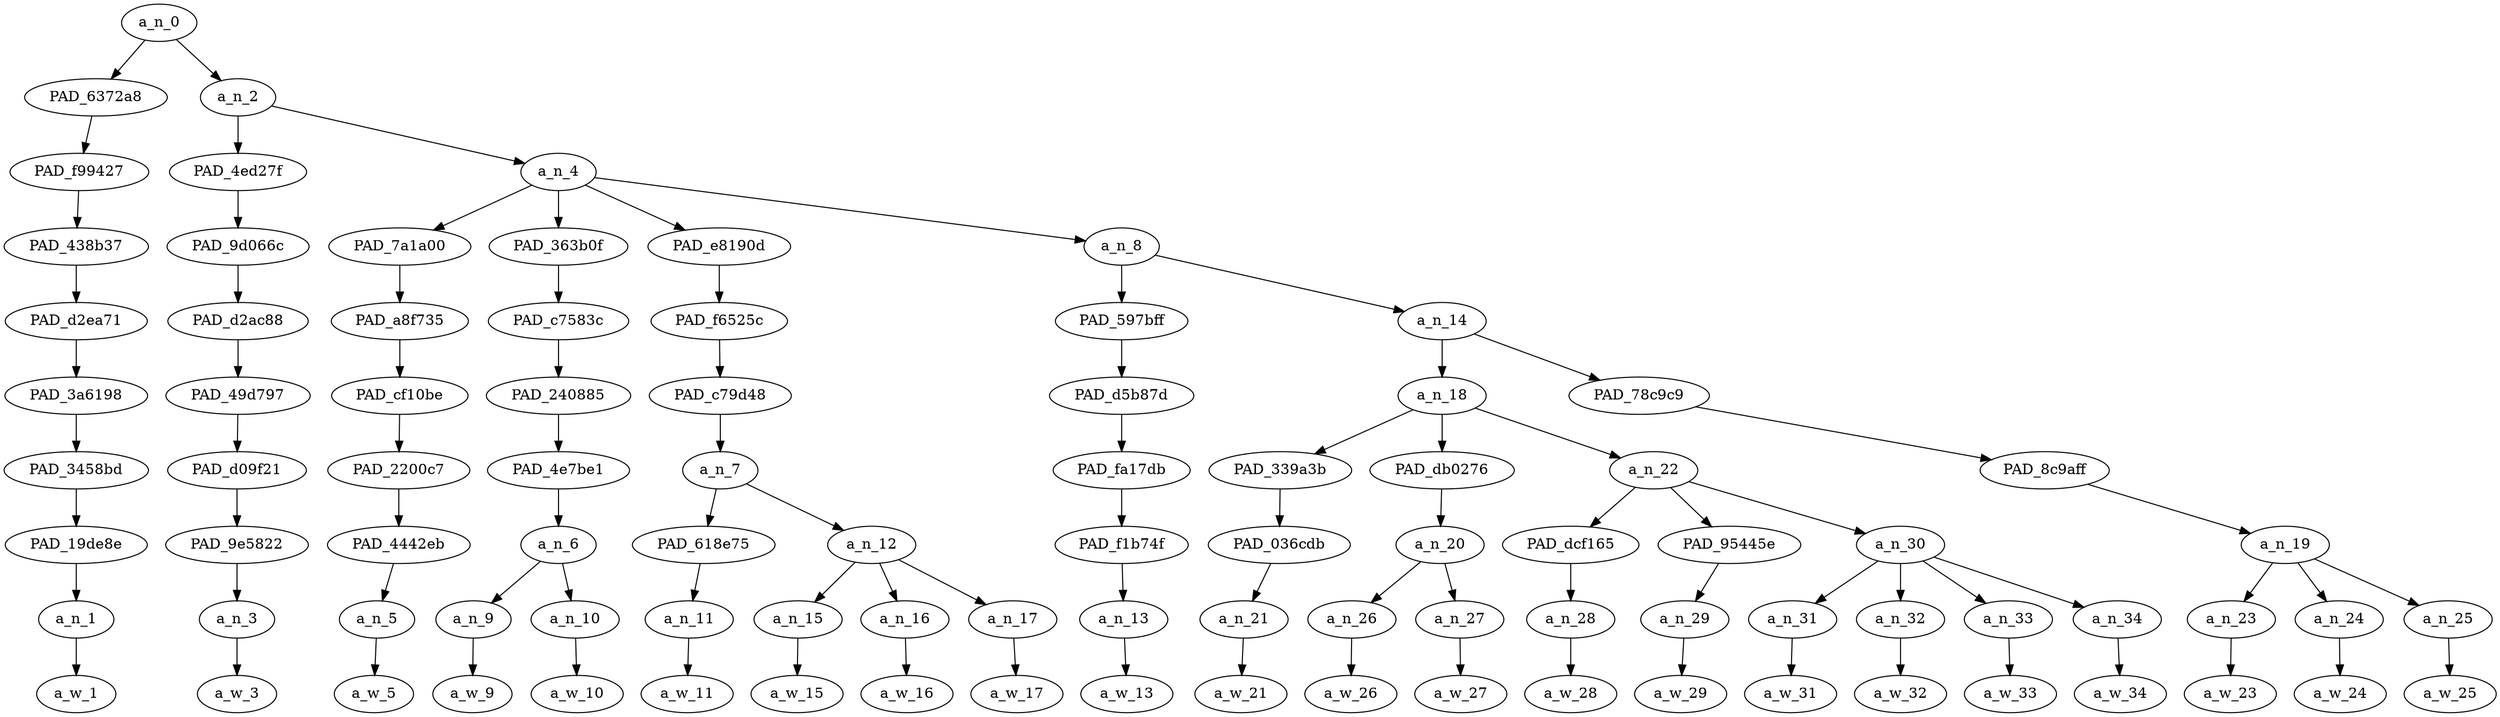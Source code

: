 strict digraph "" {
	a_n_0	[div_dir=1,
		index=0,
		level=9,
		pos="1.7552083333333335,9!",
		text_span="[0, 1, 2, 3, 4, 5, 6, 7, 8, 9, 10, 11, 12, 13, 14, 15, 16, 17, 18, 19, 20, 21]",
		value=1.00000000];
	PAD_6372a8	[div_dir=1,
		index=0,
		level=8,
		pos="0.0,8!",
		text_span="[0]",
		value=0.02422942];
	a_n_0 -> PAD_6372a8;
	a_n_2	[div_dir=1,
		index=1,
		level=8,
		pos="3.510416666666667,8!",
		text_span="[1, 2, 3, 4, 5, 6, 7, 8, 9, 10, 11, 12, 13, 14, 15, 16, 17, 18, 19, 20, 21]",
		value=0.97524025];
	a_n_0 -> a_n_2;
	PAD_f99427	[div_dir=1,
		index=0,
		level=7,
		pos="0.0,7!",
		text_span="[0]",
		value=0.02422942];
	PAD_6372a8 -> PAD_f99427;
	PAD_438b37	[div_dir=1,
		index=0,
		level=6,
		pos="0.0,6!",
		text_span="[0]",
		value=0.02422942];
	PAD_f99427 -> PAD_438b37;
	PAD_d2ea71	[div_dir=1,
		index=0,
		level=5,
		pos="0.0,5!",
		text_span="[0]",
		value=0.02422942];
	PAD_438b37 -> PAD_d2ea71;
	PAD_3a6198	[div_dir=1,
		index=0,
		level=4,
		pos="0.0,4!",
		text_span="[0]",
		value=0.02422942];
	PAD_d2ea71 -> PAD_3a6198;
	PAD_3458bd	[div_dir=1,
		index=0,
		level=3,
		pos="0.0,3!",
		text_span="[0]",
		value=0.02422942];
	PAD_3a6198 -> PAD_3458bd;
	PAD_19de8e	[div_dir=1,
		index=0,
		level=2,
		pos="0.0,2!",
		text_span="[0]",
		value=0.02422942];
	PAD_3458bd -> PAD_19de8e;
	a_n_1	[div_dir=1,
		index=0,
		level=1,
		pos="0.0,1!",
		text_span="[0]",
		value=0.02422942];
	PAD_19de8e -> a_n_1;
	a_w_1	[div_dir=0,
		index=0,
		level=0,
		pos="0,0!",
		text_span="[0]",
		value=they];
	a_n_1 -> a_w_1;
	PAD_4ed27f	[div_dir=-1,
		index=1,
		level=7,
		pos="1.0,7!",
		text_span="[1]",
		value=0.02400661];
	a_n_2 -> PAD_4ed27f;
	a_n_4	[div_dir=1,
		index=2,
		level=7,
		pos="6.020833333333334,7!",
		text_span="[2, 3, 4, 5, 6, 7, 8, 9, 10, 11, 12, 13, 14, 15, 16, 17, 18, 19, 20, 21]",
		value=0.95071725];
	a_n_2 -> a_n_4;
	PAD_9d066c	[div_dir=-1,
		index=1,
		level=6,
		pos="1.0,6!",
		text_span="[1]",
		value=0.02400661];
	PAD_4ed27f -> PAD_9d066c;
	PAD_d2ac88	[div_dir=-1,
		index=1,
		level=5,
		pos="1.0,5!",
		text_span="[1]",
		value=0.02400661];
	PAD_9d066c -> PAD_d2ac88;
	PAD_49d797	[div_dir=-1,
		index=1,
		level=4,
		pos="1.0,4!",
		text_span="[1]",
		value=0.02400661];
	PAD_d2ac88 -> PAD_49d797;
	PAD_d09f21	[div_dir=-1,
		index=1,
		level=3,
		pos="1.0,3!",
		text_span="[1]",
		value=0.02400661];
	PAD_49d797 -> PAD_d09f21;
	PAD_9e5822	[div_dir=-1,
		index=1,
		level=2,
		pos="1.0,2!",
		text_span="[1]",
		value=0.02400661];
	PAD_d09f21 -> PAD_9e5822;
	a_n_3	[div_dir=-1,
		index=1,
		level=1,
		pos="1.0,1!",
		text_span="[1]",
		value=0.02400661];
	PAD_9e5822 -> a_n_3;
	a_w_3	[div_dir=0,
		index=1,
		level=0,
		pos="1,0!",
		text_span="[1]",
		value=are];
	a_n_3 -> a_w_3;
	PAD_7a1a00	[div_dir=1,
		index=2,
		level=6,
		pos="2.0,6!",
		text_span="[2]",
		value=0.03335377];
	a_n_4 -> PAD_7a1a00;
	PAD_363b0f	[div_dir=1,
		index=3,
		level=6,
		pos="3.5,6!",
		text_span="[3, 4]",
		value=0.29988749];
	a_n_4 -> PAD_363b0f;
	PAD_e8190d	[div_dir=-1,
		index=4,
		level=6,
		pos="6.0,6!",
		text_span="[5, 6, 7, 8]",
		value=0.16664875];
	a_n_4 -> PAD_e8190d;
	a_n_8	[div_dir=-1,
		index=5,
		level=6,
		pos="12.583333333333334,6!",
		text_span="[9, 10, 11, 12, 13, 14, 15, 16, 17, 18, 19, 20, 21]",
		value=0.45030190];
	a_n_4 -> a_n_8;
	PAD_a8f735	[div_dir=1,
		index=2,
		level=5,
		pos="2.0,5!",
		text_span="[2]",
		value=0.03335377];
	PAD_7a1a00 -> PAD_a8f735;
	PAD_cf10be	[div_dir=1,
		index=2,
		level=4,
		pos="2.0,4!",
		text_span="[2]",
		value=0.03335377];
	PAD_a8f735 -> PAD_cf10be;
	PAD_2200c7	[div_dir=1,
		index=2,
		level=3,
		pos="2.0,3!",
		text_span="[2]",
		value=0.03335377];
	PAD_cf10be -> PAD_2200c7;
	PAD_4442eb	[div_dir=1,
		index=2,
		level=2,
		pos="2.0,2!",
		text_span="[2]",
		value=0.03335377];
	PAD_2200c7 -> PAD_4442eb;
	a_n_5	[div_dir=1,
		index=2,
		level=1,
		pos="2.0,1!",
		text_span="[2]",
		value=0.03335377];
	PAD_4442eb -> a_n_5;
	a_w_5	[div_dir=0,
		index=2,
		level=0,
		pos="2,0!",
		text_span="[2]",
		value=allowing];
	a_n_5 -> a_w_5;
	PAD_c7583c	[div_dir=1,
		index=3,
		level=5,
		pos="3.5,5!",
		text_span="[3, 4]",
		value=0.29988749];
	PAD_363b0f -> PAD_c7583c;
	PAD_240885	[div_dir=1,
		index=3,
		level=4,
		pos="3.5,4!",
		text_span="[3, 4]",
		value=0.29988749];
	PAD_c7583c -> PAD_240885;
	PAD_4e7be1	[div_dir=1,
		index=3,
		level=3,
		pos="3.5,3!",
		text_span="[3, 4]",
		value=0.29988749];
	PAD_240885 -> PAD_4e7be1;
	a_n_6	[div_dir=1,
		index=3,
		level=2,
		pos="3.5,2!",
		text_span="[3, 4]",
		value=0.29988749];
	PAD_4e7be1 -> a_n_6;
	a_n_9	[div_dir=-1,
		index=3,
		level=1,
		pos="3.0,1!",
		text_span="[3]",
		value=0.05509181];
	a_n_6 -> a_n_9;
	a_n_10	[div_dir=1,
		index=4,
		level=1,
		pos="4.0,1!",
		text_span="[4]",
		value=0.24311853];
	a_n_6 -> a_n_10;
	a_w_9	[div_dir=0,
		index=3,
		level=0,
		pos="3,0!",
		text_span="[3]",
		value=this];
	a_n_9 -> a_w_9;
	a_w_10	[div_dir=0,
		index=4,
		level=0,
		pos="4,0!",
		text_span="[4]",
		value=beaner];
	a_n_10 -> a_w_10;
	PAD_f6525c	[div_dir=-1,
		index=4,
		level=5,
		pos="6.0,5!",
		text_span="[5, 6, 7, 8]",
		value=0.16664875];
	PAD_e8190d -> PAD_f6525c;
	PAD_c79d48	[div_dir=-1,
		index=4,
		level=4,
		pos="6.0,4!",
		text_span="[5, 6, 7, 8]",
		value=0.16664875];
	PAD_f6525c -> PAD_c79d48;
	a_n_7	[div_dir=-1,
		index=4,
		level=3,
		pos="6.0,3!",
		text_span="[5, 6, 7, 8]",
		value=0.16664875];
	PAD_c79d48 -> a_n_7;
	PAD_618e75	[div_dir=-1,
		index=4,
		level=2,
		pos="5.0,2!",
		text_span="[5]",
		value=0.03659389];
	a_n_7 -> PAD_618e75;
	a_n_12	[div_dir=1,
		index=5,
		level=2,
		pos="7.0,2!",
		text_span="[6, 7, 8]",
		value=0.13002289];
	a_n_7 -> a_n_12;
	a_n_11	[div_dir=-1,
		index=5,
		level=1,
		pos="5.0,1!",
		text_span="[5]",
		value=0.03659389];
	PAD_618e75 -> a_n_11;
	a_w_11	[div_dir=0,
		index=5,
		level=0,
		pos="5,0!",
		text_span="[5]",
		value=on];
	a_n_11 -> a_w_11;
	a_n_15	[div_dir=-1,
		index=6,
		level=1,
		pos="6.0,1!",
		text_span="[6]",
		value=0.03015817];
	a_n_12 -> a_n_15;
	a_n_16	[div_dir=1,
		index=7,
		level=1,
		pos="7.0,1!",
		text_span="[7]",
		value=0.07680063];
	a_n_12 -> a_n_16;
	a_n_17	[div_dir=-1,
		index=8,
		level=1,
		pos="8.0,1!",
		text_span="[8]",
		value=0.02306128];
	a_n_12 -> a_n_17;
	a_w_15	[div_dir=0,
		index=6,
		level=0,
		pos="6,0!",
		text_span="[6]",
		value=ellen];
	a_n_15 -> a_w_15;
	a_w_16	[div_dir=0,
		index=7,
		level=0,
		pos="7,0!",
		text_span="[7]",
		value=degenerate];
	a_n_16 -> a_w_16;
	a_w_17	[div_dir=0,
		index=8,
		level=0,
		pos="8,0!",
		text_span="[8]",
		value=show];
	a_n_17 -> a_w_17;
	PAD_597bff	[div_dir=-1,
		index=5,
		level=5,
		pos="9.0,5!",
		text_span="[9]",
		value=0.01710452];
	a_n_8 -> PAD_597bff;
	a_n_14	[div_dir=-1,
		index=6,
		level=5,
		pos="16.166666666666668,5!",
		text_span="[10, 11, 12, 13, 14, 15, 16, 17, 18, 19, 20, 21]",
		value=0.43316438];
	a_n_8 -> a_n_14;
	PAD_d5b87d	[div_dir=-1,
		index=5,
		level=4,
		pos="9.0,4!",
		text_span="[9]",
		value=0.01710452];
	PAD_597bff -> PAD_d5b87d;
	PAD_fa17db	[div_dir=-1,
		index=5,
		level=3,
		pos="9.0,3!",
		text_span="[9]",
		value=0.01710452];
	PAD_d5b87d -> PAD_fa17db;
	PAD_f1b74f	[div_dir=-1,
		index=6,
		level=2,
		pos="9.0,2!",
		text_span="[9]",
		value=0.01710452];
	PAD_fa17db -> PAD_f1b74f;
	a_n_13	[div_dir=-1,
		index=9,
		level=1,
		pos="9.0,1!",
		text_span="[9]",
		value=0.01710452];
	PAD_f1b74f -> a_n_13;
	a_w_13	[div_dir=0,
		index=9,
		level=0,
		pos="9,0!",
		text_span="[9]",
		value=because];
	a_n_13 -> a_w_13;
	a_n_18	[div_dir=-1,
		index=6,
		level=4,
		pos="12.333333333333334,4!",
		text_span="[10, 11, 12, 13, 14, 15, 16, 17, 18]",
		value=0.36145770];
	a_n_14 -> a_n_18;
	PAD_78c9c9	[div_dir=1,
		index=7,
		level=4,
		pos="20.0,4!",
		text_span="[19, 20, 21]",
		value=0.07167962];
	a_n_14 -> PAD_78c9c9;
	PAD_339a3b	[div_dir=1,
		index=7,
		level=3,
		pos="12.0,3!",
		text_span="[12]",
		value=0.02432948];
	a_n_18 -> PAD_339a3b;
	PAD_db0276	[div_dir=1,
		index=6,
		level=3,
		pos="10.5,3!",
		text_span="[10, 11]",
		value=0.03889151];
	a_n_18 -> PAD_db0276;
	a_n_22	[div_dir=-1,
		index=8,
		level=3,
		pos="14.5,3!",
		text_span="[13, 14, 15, 16, 17, 18]",
		value=0.29815886];
	a_n_18 -> a_n_22;
	PAD_036cdb	[div_dir=1,
		index=8,
		level=2,
		pos="12.0,2!",
		text_span="[12]",
		value=0.02432948];
	PAD_339a3b -> PAD_036cdb;
	a_n_21	[div_dir=1,
		index=12,
		level=1,
		pos="12.0,1!",
		text_span="[12]",
		value=0.02432948];
	PAD_036cdb -> a_n_21;
	a_w_21	[div_dir=0,
		index=12,
		level=0,
		pos="12,0!",
		text_span="[12]",
		value=but];
	a_n_21 -> a_w_21;
	a_n_20	[div_dir=1,
		index=7,
		level=2,
		pos="10.5,2!",
		text_span="[10, 11]",
		value=0.03889151];
	PAD_db0276 -> a_n_20;
	a_n_26	[div_dir=1,
		index=10,
		level=1,
		pos="10.0,1!",
		text_span="[10]",
		value=0.01617315];
	a_n_20 -> a_n_26;
	a_n_27	[div_dir=1,
		index=11,
		level=1,
		pos="11.0,1!",
		text_span="[11]",
		value=0.02263528];
	a_n_20 -> a_n_27;
	a_w_26	[div_dir=0,
		index=10,
		level=0,
		pos="10,0!",
		text_span="[10]",
		value=no];
	a_n_26 -> a_w_26;
	a_w_27	[div_dir=0,
		index=11,
		level=0,
		pos="11,0!",
		text_span="[11]",
		value=one];
	a_n_27 -> a_w_27;
	PAD_dcf165	[div_dir=-1,
		index=9,
		level=2,
		pos="13.0,2!",
		text_span="[13]",
		value=0.10300635];
	a_n_22 -> PAD_dcf165;
	PAD_95445e	[div_dir=1,
		index=10,
		level=2,
		pos="14.0,2!",
		text_span="[14]",
		value=0.01646893];
	a_n_22 -> PAD_95445e;
	a_n_30	[div_dir=-1,
		index=11,
		level=2,
		pos="16.5,2!",
		text_span="[15, 16, 17, 18]",
		value=0.17853939];
	a_n_22 -> a_n_30;
	a_n_28	[div_dir=-1,
		index=13,
		level=1,
		pos="13.0,1!",
		text_span="[13]",
		value=0.10300635];
	PAD_dcf165 -> a_n_28;
	a_w_28	[div_dir=0,
		index=13,
		level=0,
		pos="13,0!",
		text_span="[13]",
		value=thots];
	a_n_28 -> a_w_28;
	a_n_29	[div_dir=1,
		index=14,
		level=1,
		pos="14.0,1!",
		text_span="[14]",
		value=0.01646893];
	PAD_95445e -> a_n_29;
	a_w_29	[div_dir=0,
		index=14,
		level=0,
		pos="14,0!",
		text_span="[14]",
		value=and];
	a_n_29 -> a_w_29;
	a_n_31	[div_dir=1,
		index=15,
		level=1,
		pos="15.0,1!",
		text_span="[15]",
		value=0.01878117];
	a_n_30 -> a_n_31;
	a_n_32	[div_dir=1,
		index=16,
		level=1,
		pos="16.0,1!",
		text_span="[16]",
		value=0.04771122];
	a_n_30 -> a_n_32;
	a_n_33	[div_dir=-1,
		index=17,
		level=1,
		pos="17.0,1!",
		text_span="[17]",
		value=0.05478816];
	a_n_30 -> a_n_33;
	a_n_34	[div_dir=-1,
		index=18,
		level=1,
		pos="18.0,1!",
		text_span="[18]",
		value=0.05724001];
	a_n_30 -> a_n_34;
	a_w_31	[div_dir=0,
		index=15,
		level=0,
		pos="15,0!",
		text_span="[15]",
		value=other];
	a_n_31 -> a_w_31;
	a_w_32	[div_dir=0,
		index=16,
		level=0,
		pos="16,0!",
		text_span="[16]",
		value=assorted];
	a_n_32 -> a_w_32;
	a_w_33	[div_dir=0,
		index=17,
		level=0,
		pos="17,0!",
		text_span="[17]",
		value=sjw];
	a_n_33 -> a_w_33;
	a_w_34	[div_dir=0,
		index=18,
		level=0,
		pos="18,0!",
		text_span="[18]",
		value=wymyn];
	a_n_34 -> a_w_34;
	PAD_8c9aff	[div_dir=1,
		index=9,
		level=3,
		pos="20.0,3!",
		text_span="[19, 20, 21]",
		value=0.07167962];
	PAD_78c9c9 -> PAD_8c9aff;
	a_n_19	[div_dir=1,
		index=12,
		level=2,
		pos="20.0,2!",
		text_span="[19, 20, 21]",
		value=0.07167962];
	PAD_8c9aff -> a_n_19;
	a_n_23	[div_dir=1,
		index=19,
		level=1,
		pos="19.0,1!",
		text_span="[19]",
		value=0.02223843];
	a_n_19 -> a_n_23;
	a_n_24	[div_dir=-1,
		index=20,
		level=1,
		pos="20.0,1!",
		text_span="[20]",
		value=0.01982459];
	a_n_19 -> a_n_24;
	a_n_25	[div_dir=1,
		index=21,
		level=1,
		pos="21.0,1!",
		text_span="[21]",
		value=0.02950853];
	a_n_19 -> a_n_25;
	a_w_23	[div_dir=0,
		index=19,
		level=0,
		pos="19,0!",
		text_span="[19]",
		value=watch];
	a_n_23 -> a_w_23;
	a_w_24	[div_dir=0,
		index=20,
		level=0,
		pos="20,0!",
		text_span="[20]",
		value=that];
	a_n_24 -> a_w_24;
	a_w_25	[div_dir=0,
		index=21,
		level=0,
		pos="21,0!",
		text_span="[21]",
		value=shit];
	a_n_25 -> a_w_25;
}
